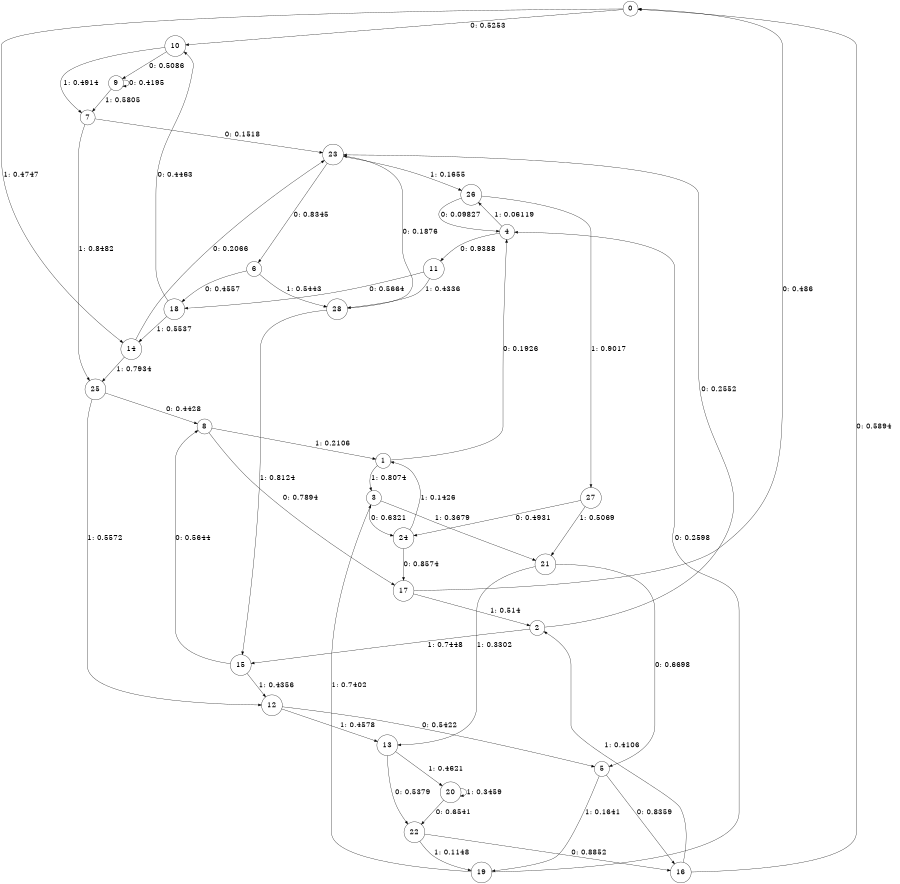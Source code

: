 digraph "ch5randomL5" {
size = "6,8.5";
ratio = "fill";
node [shape = circle];
node [fontsize = 24];
edge [fontsize = 24];
0 -> 10 [label = "0: 0.5253   "];
0 -> 14 [label = "1: 0.4747   "];
1 -> 4 [label = "0: 0.1926   "];
1 -> 3 [label = "1: 0.8074   "];
2 -> 23 [label = "0: 0.2552   "];
2 -> 15 [label = "1: 0.7448   "];
3 -> 24 [label = "0: 0.6321   "];
3 -> 21 [label = "1: 0.3679   "];
4 -> 11 [label = "0: 0.9388   "];
4 -> 26 [label = "1: 0.06119  "];
5 -> 16 [label = "0: 0.8359   "];
5 -> 19 [label = "1: 0.1641   "];
6 -> 18 [label = "0: 0.4557   "];
6 -> 28 [label = "1: 0.5443   "];
7 -> 23 [label = "0: 0.1518   "];
7 -> 25 [label = "1: 0.8482   "];
8 -> 17 [label = "0: 0.7894   "];
8 -> 1 [label = "1: 0.2106   "];
9 -> 9 [label = "0: 0.4195   "];
9 -> 7 [label = "1: 0.5805   "];
10 -> 9 [label = "0: 0.5086   "];
10 -> 7 [label = "1: 0.4914   "];
11 -> 18 [label = "0: 0.5664   "];
11 -> 28 [label = "1: 0.4336   "];
12 -> 5 [label = "0: 0.5422   "];
12 -> 13 [label = "1: 0.4578   "];
13 -> 22 [label = "0: 0.5379   "];
13 -> 20 [label = "1: 0.4621   "];
14 -> 23 [label = "0: 0.2066   "];
14 -> 25 [label = "1: 0.7934   "];
15 -> 8 [label = "0: 0.5644   "];
15 -> 12 [label = "1: 0.4356   "];
16 -> 0 [label = "0: 0.5894   "];
16 -> 2 [label = "1: 0.4106   "];
17 -> 0 [label = "0: 0.486    "];
17 -> 2 [label = "1: 0.514    "];
18 -> 10 [label = "0: 0.4463   "];
18 -> 14 [label = "1: 0.5537   "];
19 -> 4 [label = "0: 0.2598   "];
19 -> 3 [label = "1: 0.7402   "];
20 -> 22 [label = "0: 0.6541   "];
20 -> 20 [label = "1: 0.3459   "];
21 -> 5 [label = "0: 0.6698   "];
21 -> 13 [label = "1: 0.3302   "];
22 -> 16 [label = "0: 0.8852   "];
22 -> 19 [label = "1: 0.1148   "];
23 -> 6 [label = "0: 0.8345   "];
23 -> 26 [label = "1: 0.1655   "];
24 -> 17 [label = "0: 0.8574   "];
24 -> 1 [label = "1: 0.1426   "];
25 -> 8 [label = "0: 0.4428   "];
25 -> 12 [label = "1: 0.5572   "];
26 -> 4 [label = "0: 0.09827  "];
26 -> 27 [label = "1: 0.9017   "];
27 -> 24 [label = "0: 0.4931   "];
27 -> 21 [label = "1: 0.5069   "];
28 -> 23 [label = "0: 0.1876   "];
28 -> 15 [label = "1: 0.8124   "];
}